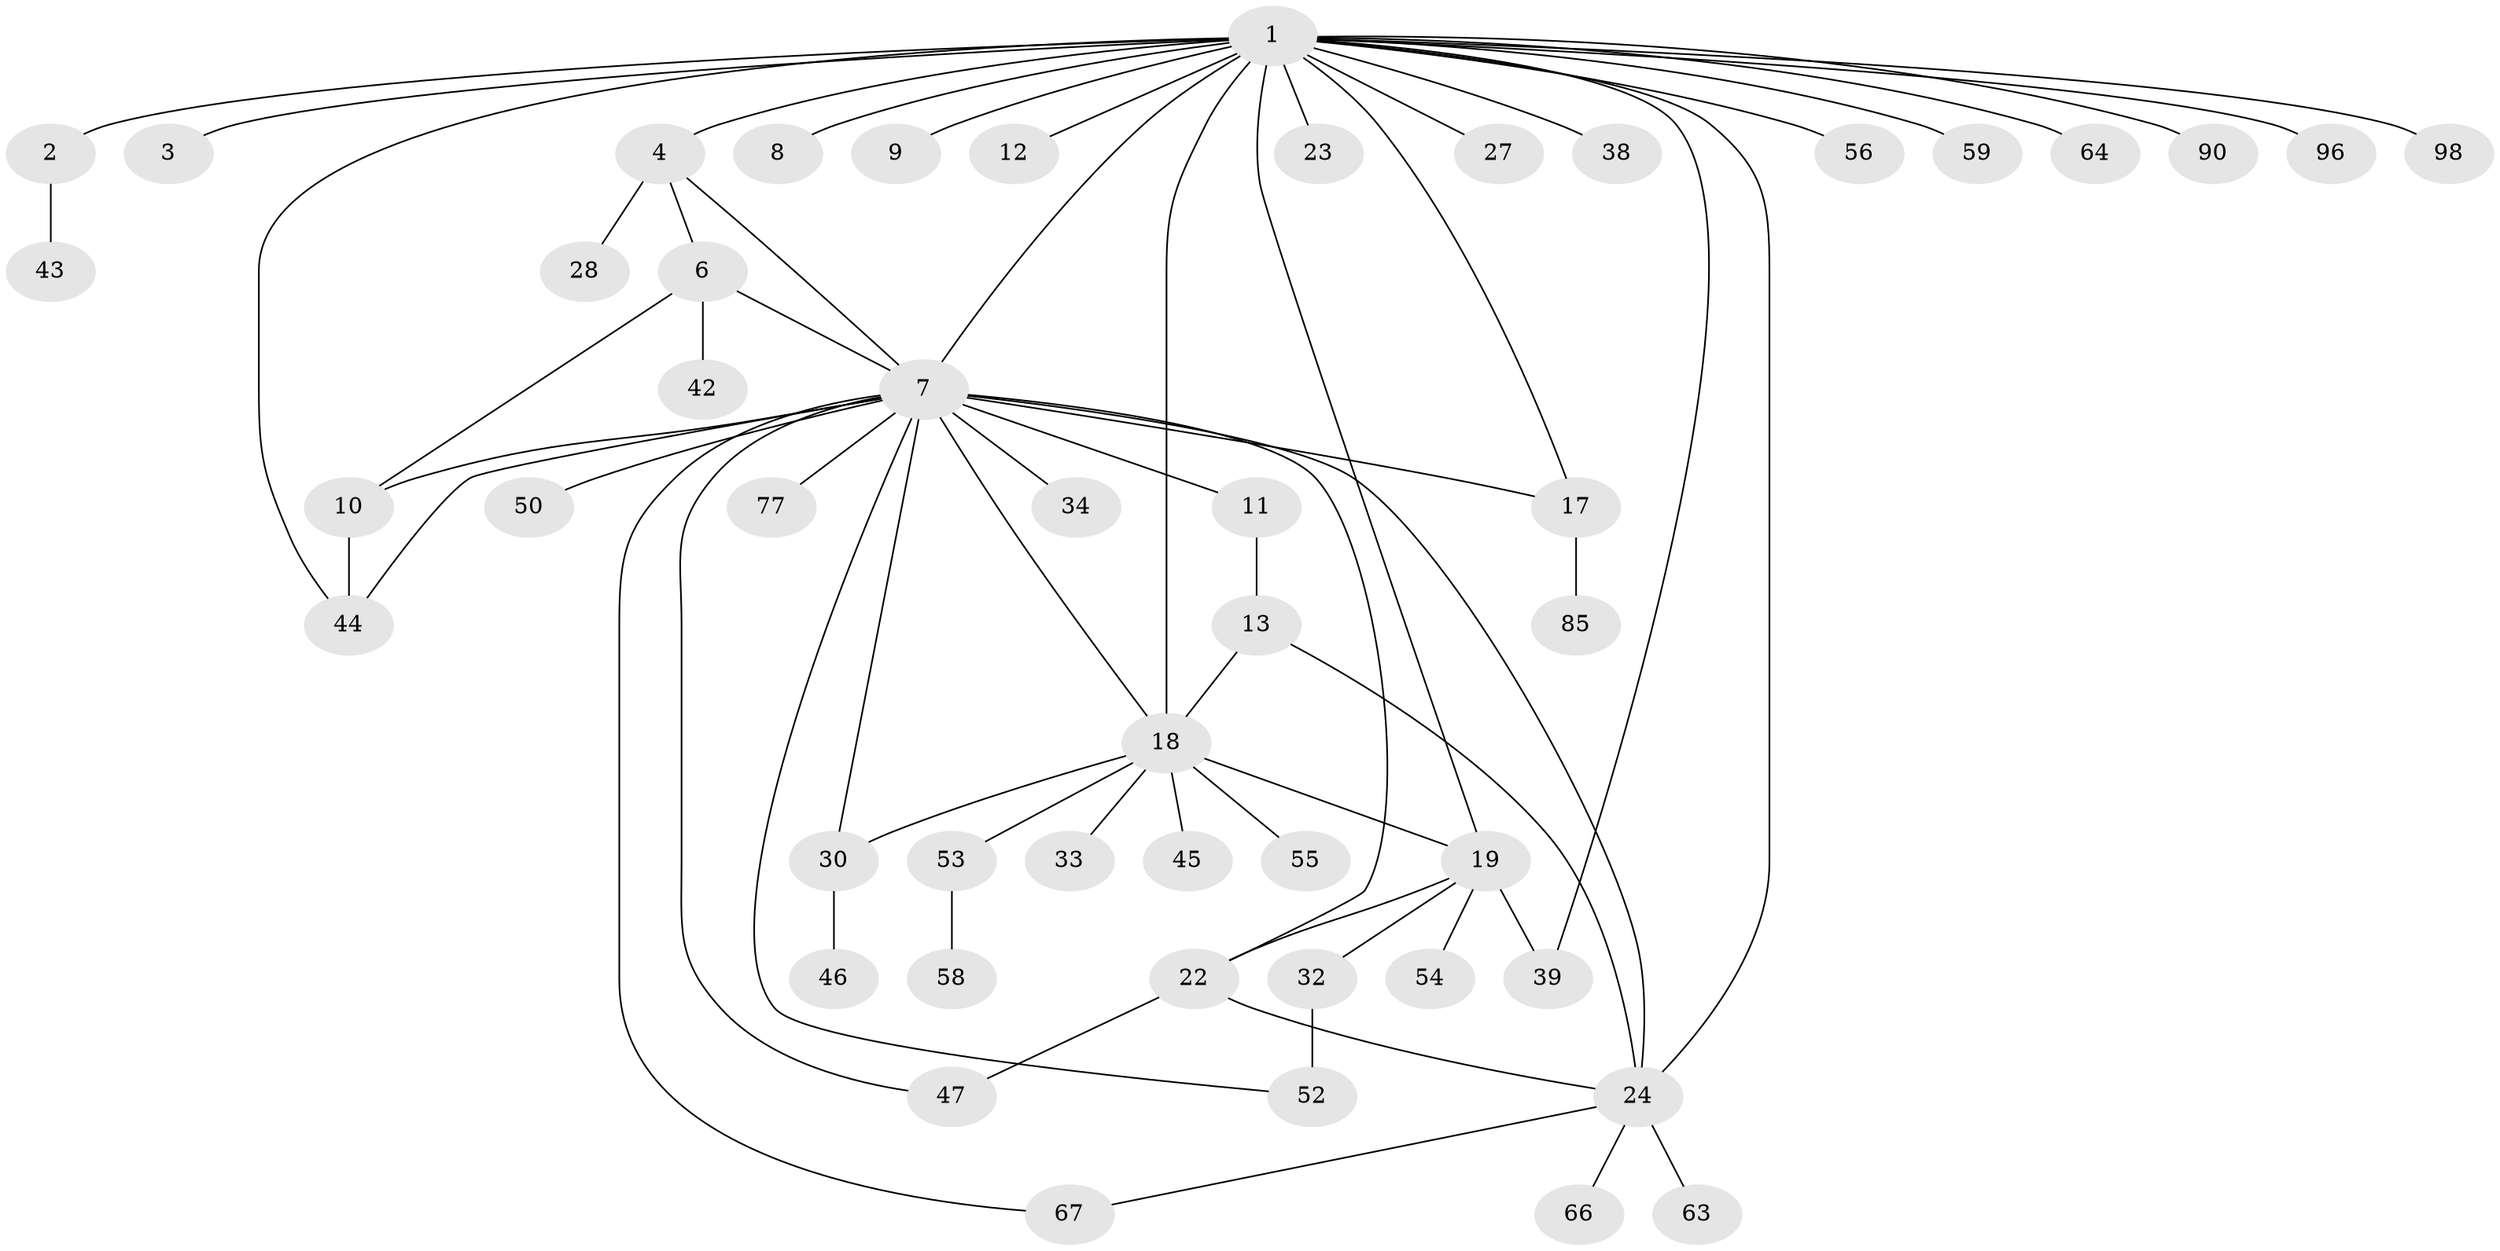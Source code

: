 // original degree distribution, {20: 0.010101010101010102, 2: 0.26262626262626265, 1: 0.48484848484848486, 4: 0.06060606060606061, 6: 0.04040404040404041, 11: 0.010101010101010102, 3: 0.0707070707070707, 5: 0.030303030303030304, 15: 0.010101010101010102, 7: 0.020202020202020204}
// Generated by graph-tools (version 1.1) at 2025/14/03/09/25 04:14:40]
// undirected, 49 vertices, 66 edges
graph export_dot {
graph [start="1"]
  node [color=gray90,style=filled];
  1 [super="+5"];
  2;
  3;
  4;
  6;
  7 [super="+14+48+15+73+40+16+25"];
  8;
  9;
  10 [super="+62"];
  11 [super="+20"];
  12;
  13;
  17 [super="+57"];
  18 [super="+35+37+61+68+74+75+76"];
  19 [super="+21+26"];
  22 [super="+72+49"];
  23;
  24;
  27;
  28;
  30 [super="+31"];
  32 [super="+41+81"];
  33;
  34;
  38 [super="+89"];
  39;
  42;
  43;
  44 [super="+88"];
  45 [super="+80+93"];
  46;
  47;
  50;
  52;
  53;
  54;
  55;
  56;
  58;
  59;
  63;
  64;
  66;
  67 [super="+86"];
  77;
  85;
  90;
  96;
  98;
  1 -- 2;
  1 -- 3;
  1 -- 4;
  1 -- 8;
  1 -- 17;
  1 -- 18 [weight=3];
  1 -- 19;
  1 -- 23;
  1 -- 24;
  1 -- 27;
  1 -- 39;
  1 -- 56;
  1 -- 59;
  1 -- 90;
  1 -- 98;
  1 -- 44;
  1 -- 7;
  1 -- 64;
  1 -- 96;
  1 -- 38;
  1 -- 9;
  1 -- 12;
  2 -- 43;
  4 -- 6;
  4 -- 7;
  4 -- 28;
  6 -- 10;
  6 -- 42;
  6 -- 7;
  7 -- 11 [weight=2];
  7 -- 34;
  7 -- 52;
  7 -- 18 [weight=2];
  7 -- 67;
  7 -- 22;
  7 -- 10;
  7 -- 77;
  7 -- 50;
  7 -- 47;
  7 -- 17;
  7 -- 24;
  7 -- 44;
  7 -- 30;
  10 -- 44;
  11 -- 13;
  13 -- 24;
  13 -- 18;
  17 -- 85;
  18 -- 30;
  18 -- 33;
  18 -- 55;
  18 -- 45 [weight=2];
  18 -- 19;
  18 -- 53;
  19 -- 32;
  19 -- 39;
  19 -- 54;
  19 -- 22;
  22 -- 47;
  22 -- 24;
  24 -- 63;
  24 -- 66;
  24 -- 67;
  30 -- 46;
  32 -- 52;
  53 -- 58;
}
